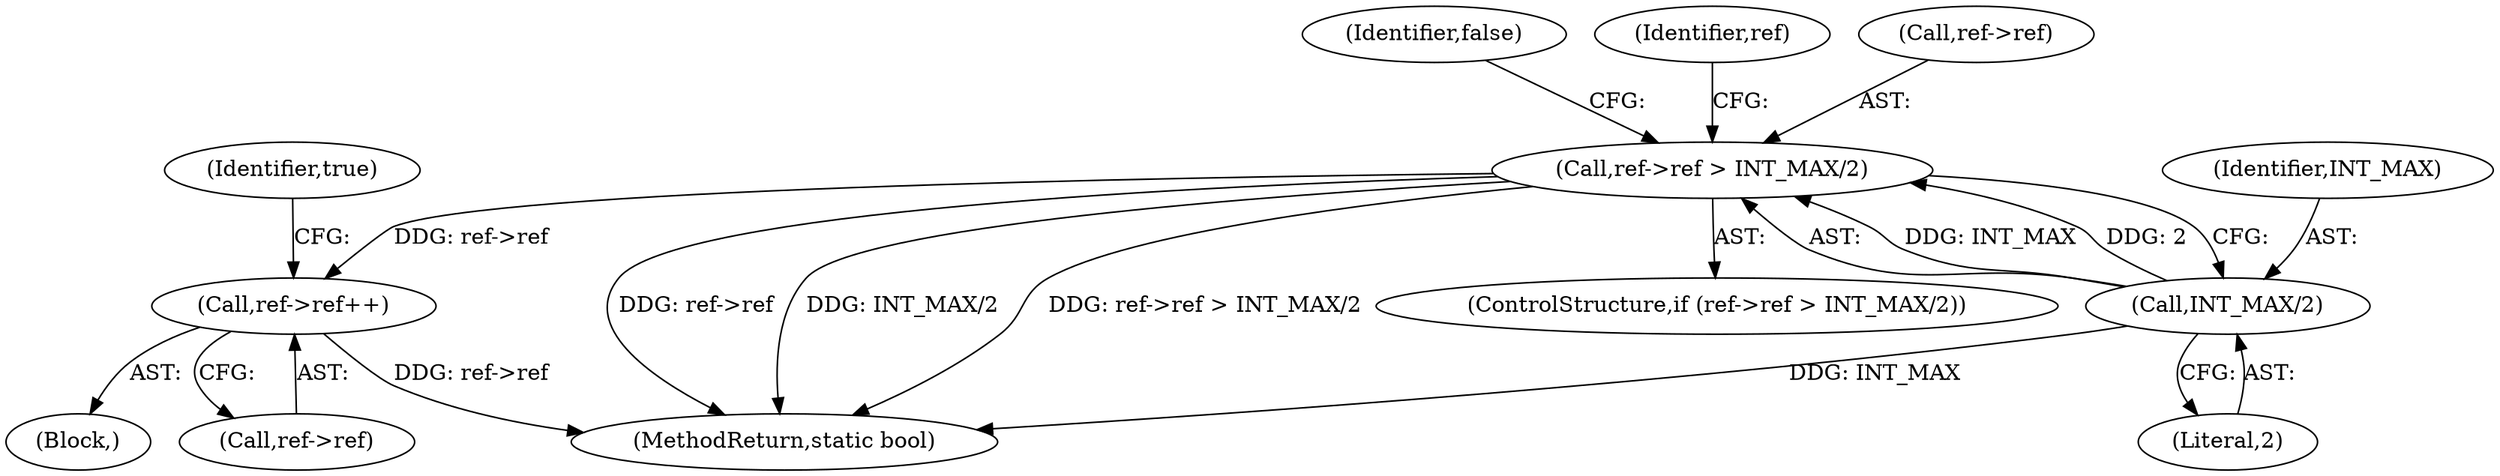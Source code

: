 digraph "0_linux_6b3a707736301c2128ca85ce85fb13f60b5e350a_3@pointer" {
"1000122" [label="(Call,ref->ref++)"];
"1000113" [label="(Call,ref->ref > INT_MAX/2)"];
"1000117" [label="(Call,INT_MAX/2)"];
"1000122" [label="(Call,ref->ref++)"];
"1000113" [label="(Call,ref->ref > INT_MAX/2)"];
"1000121" [label="(Identifier,false)"];
"1000117" [label="(Call,INT_MAX/2)"];
"1000123" [label="(Call,ref->ref)"];
"1000124" [label="(Identifier,ref)"];
"1000127" [label="(Identifier,true)"];
"1000118" [label="(Identifier,INT_MAX)"];
"1000103" [label="(Block,)"];
"1000119" [label="(Literal,2)"];
"1000128" [label="(MethodReturn,static bool)"];
"1000112" [label="(ControlStructure,if (ref->ref > INT_MAX/2))"];
"1000114" [label="(Call,ref->ref)"];
"1000122" -> "1000103"  [label="AST: "];
"1000122" -> "1000123"  [label="CFG: "];
"1000123" -> "1000122"  [label="AST: "];
"1000127" -> "1000122"  [label="CFG: "];
"1000122" -> "1000128"  [label="DDG: ref->ref"];
"1000113" -> "1000122"  [label="DDG: ref->ref"];
"1000113" -> "1000112"  [label="AST: "];
"1000113" -> "1000117"  [label="CFG: "];
"1000114" -> "1000113"  [label="AST: "];
"1000117" -> "1000113"  [label="AST: "];
"1000121" -> "1000113"  [label="CFG: "];
"1000124" -> "1000113"  [label="CFG: "];
"1000113" -> "1000128"  [label="DDG: INT_MAX/2"];
"1000113" -> "1000128"  [label="DDG: ref->ref"];
"1000113" -> "1000128"  [label="DDG: ref->ref > INT_MAX/2"];
"1000117" -> "1000113"  [label="DDG: INT_MAX"];
"1000117" -> "1000113"  [label="DDG: 2"];
"1000117" -> "1000119"  [label="CFG: "];
"1000118" -> "1000117"  [label="AST: "];
"1000119" -> "1000117"  [label="AST: "];
"1000117" -> "1000128"  [label="DDG: INT_MAX"];
}
